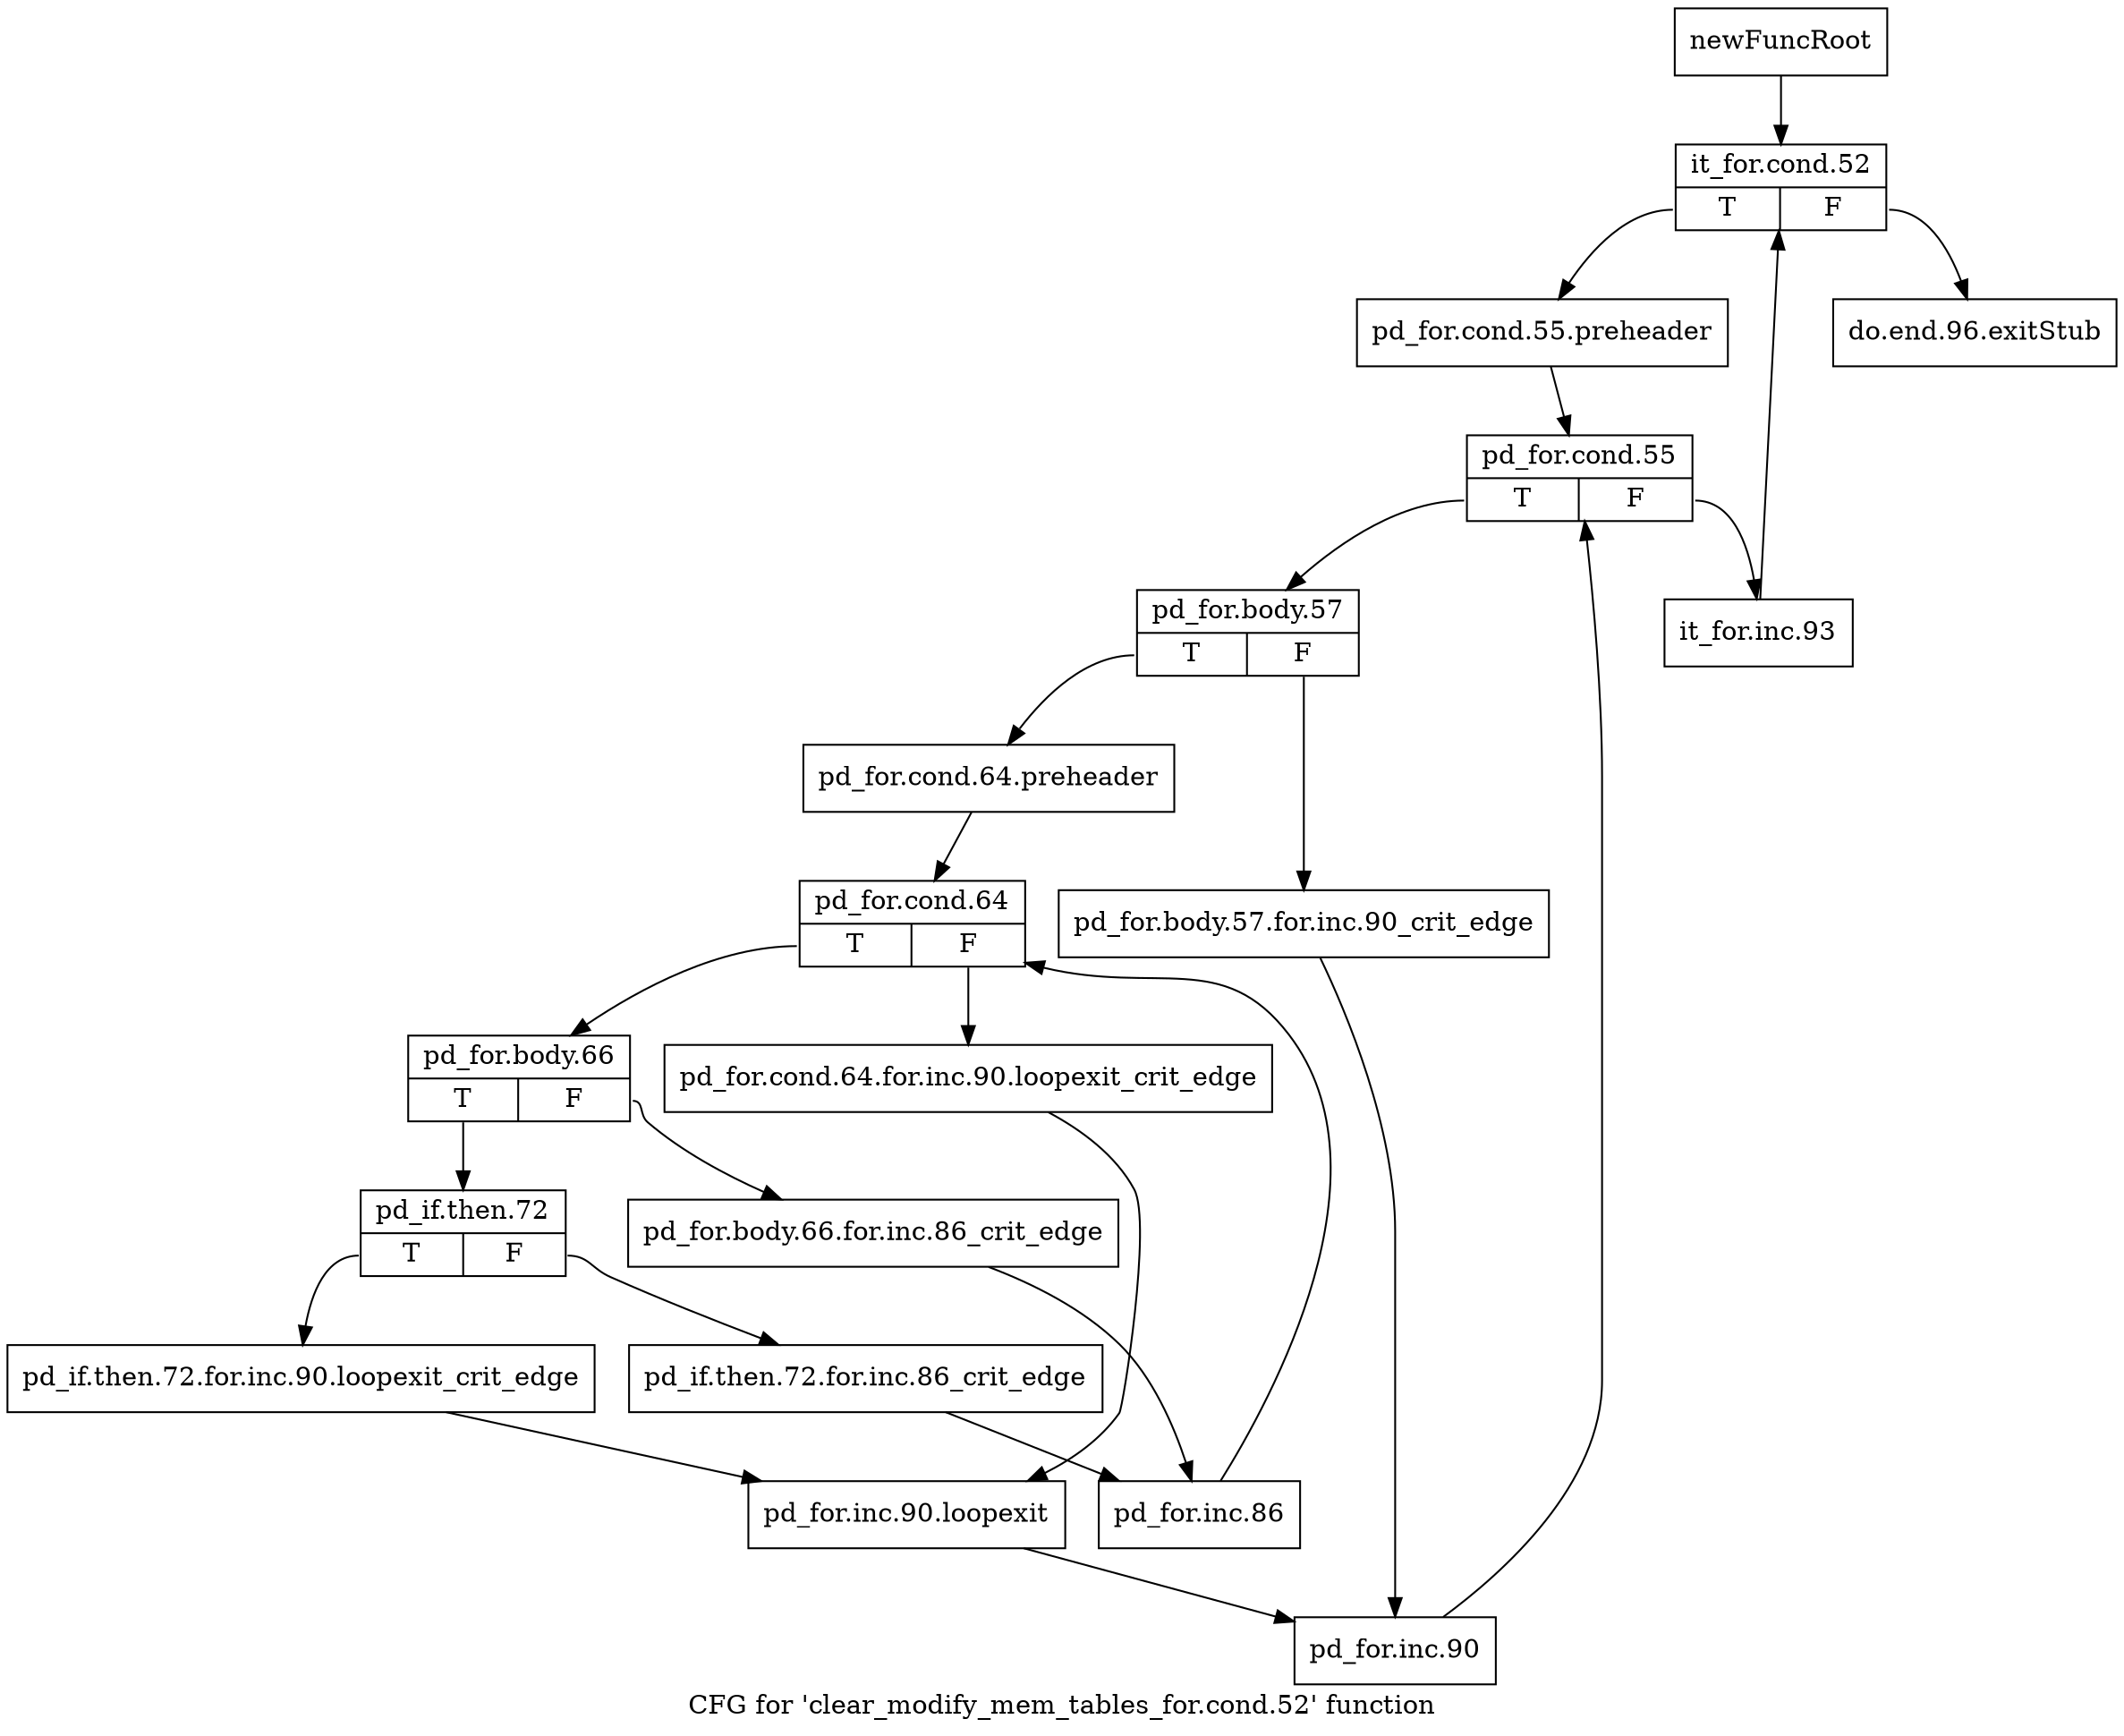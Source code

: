 digraph "CFG for 'clear_modify_mem_tables_for.cond.52' function" {
	label="CFG for 'clear_modify_mem_tables_for.cond.52' function";

	Node0xb1502e0 [shape=record,label="{newFuncRoot}"];
	Node0xb1502e0 -> Node0xb150380;
	Node0xb150330 [shape=record,label="{do.end.96.exitStub}"];
	Node0xb150380 [shape=record,label="{it_for.cond.52|{<s0>T|<s1>F}}"];
	Node0xb150380:s0 -> Node0xb1503d0;
	Node0xb150380:s1 -> Node0xb150330;
	Node0xb1503d0 [shape=record,label="{pd_for.cond.55.preheader}"];
	Node0xb1503d0 -> Node0xb150420;
	Node0xb150420 [shape=record,label="{pd_for.cond.55|{<s0>T|<s1>F}}"];
	Node0xb150420:s0 -> Node0xb1504c0;
	Node0xb150420:s1 -> Node0xb150470;
	Node0xb150470 [shape=record,label="{it_for.inc.93}"];
	Node0xb150470 -> Node0xb150380;
	Node0xb1504c0 [shape=record,label="{pd_for.body.57|{<s0>T|<s1>F}}"];
	Node0xb1504c0:s0 -> Node0xb150560;
	Node0xb1504c0:s1 -> Node0xb150510;
	Node0xb150510 [shape=record,label="{pd_for.body.57.for.inc.90_crit_edge}"];
	Node0xb150510 -> Node0xb150880;
	Node0xb150560 [shape=record,label="{pd_for.cond.64.preheader}"];
	Node0xb150560 -> Node0xb1505b0;
	Node0xb1505b0 [shape=record,label="{pd_for.cond.64|{<s0>T|<s1>F}}"];
	Node0xb1505b0:s0 -> Node0xb150650;
	Node0xb1505b0:s1 -> Node0xb150600;
	Node0xb150600 [shape=record,label="{pd_for.cond.64.for.inc.90.loopexit_crit_edge}"];
	Node0xb150600 -> Node0xb150830;
	Node0xb150650 [shape=record,label="{pd_for.body.66|{<s0>T|<s1>F}}"];
	Node0xb150650:s0 -> Node0xb1506f0;
	Node0xb150650:s1 -> Node0xb1506a0;
	Node0xb1506a0 [shape=record,label="{pd_for.body.66.for.inc.86_crit_edge}"];
	Node0xb1506a0 -> Node0xb150790;
	Node0xb1506f0 [shape=record,label="{pd_if.then.72|{<s0>T|<s1>F}}"];
	Node0xb1506f0:s0 -> Node0xb1507e0;
	Node0xb1506f0:s1 -> Node0xb150740;
	Node0xb150740 [shape=record,label="{pd_if.then.72.for.inc.86_crit_edge}"];
	Node0xb150740 -> Node0xb150790;
	Node0xb150790 [shape=record,label="{pd_for.inc.86}"];
	Node0xb150790 -> Node0xb1505b0;
	Node0xb1507e0 [shape=record,label="{pd_if.then.72.for.inc.90.loopexit_crit_edge}"];
	Node0xb1507e0 -> Node0xb150830;
	Node0xb150830 [shape=record,label="{pd_for.inc.90.loopexit}"];
	Node0xb150830 -> Node0xb150880;
	Node0xb150880 [shape=record,label="{pd_for.inc.90}"];
	Node0xb150880 -> Node0xb150420;
}
